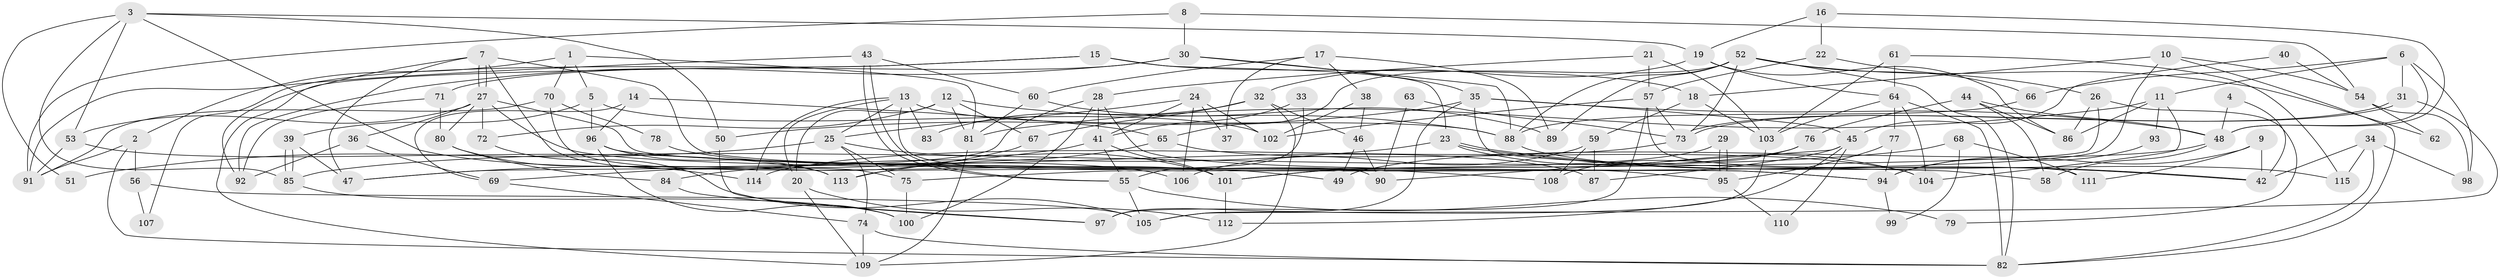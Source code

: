 // coarse degree distribution, {6: 0.14864864864864866, 5: 0.1891891891891892, 7: 0.0945945945945946, 2: 0.12162162162162163, 8: 0.06756756756756757, 3: 0.13513513513513514, 4: 0.20270270270270271, 10: 0.02702702702702703, 1: 0.013513513513513514}
// Generated by graph-tools (version 1.1) at 2025/42/03/06/25 10:42:00]
// undirected, 115 vertices, 230 edges
graph export_dot {
graph [start="1"]
  node [color=gray90,style=filled];
  1;
  2;
  3;
  4;
  5;
  6;
  7;
  8;
  9;
  10;
  11;
  12;
  13;
  14;
  15;
  16;
  17;
  18;
  19;
  20;
  21;
  22;
  23;
  24;
  25;
  26;
  27;
  28;
  29;
  30;
  31;
  32;
  33;
  34;
  35;
  36;
  37;
  38;
  39;
  40;
  41;
  42;
  43;
  44;
  45;
  46;
  47;
  48;
  49;
  50;
  51;
  52;
  53;
  54;
  55;
  56;
  57;
  58;
  59;
  60;
  61;
  62;
  63;
  64;
  65;
  66;
  67;
  68;
  69;
  70;
  71;
  72;
  73;
  74;
  75;
  76;
  77;
  78;
  79;
  80;
  81;
  82;
  83;
  84;
  85;
  86;
  87;
  88;
  89;
  90;
  91;
  92;
  93;
  94;
  95;
  96;
  97;
  98;
  99;
  100;
  101;
  102;
  103;
  104;
  105;
  106;
  107;
  108;
  109;
  110;
  111;
  112;
  113;
  114;
  115;
  1 -- 81;
  1 -- 5;
  1 -- 2;
  1 -- 70;
  2 -- 82;
  2 -- 56;
  2 -- 91;
  3 -- 85;
  3 -- 53;
  3 -- 19;
  3 -- 50;
  3 -- 51;
  3 -- 106;
  4 -- 42;
  4 -- 48;
  5 -- 102;
  5 -- 39;
  5 -- 96;
  6 -- 66;
  6 -- 48;
  6 -- 11;
  6 -- 31;
  6 -- 98;
  7 -- 27;
  7 -- 27;
  7 -- 75;
  7 -- 47;
  7 -- 92;
  7 -- 94;
  8 -- 30;
  8 -- 91;
  8 -- 54;
  9 -- 42;
  9 -- 94;
  9 -- 111;
  10 -- 82;
  10 -- 18;
  10 -- 54;
  10 -- 75;
  11 -- 104;
  11 -- 81;
  11 -- 86;
  11 -- 93;
  12 -- 81;
  12 -- 20;
  12 -- 67;
  12 -- 72;
  12 -- 88;
  13 -- 88;
  13 -- 90;
  13 -- 20;
  13 -- 25;
  13 -- 83;
  13 -- 114;
  14 -- 69;
  14 -- 65;
  14 -- 96;
  15 -- 109;
  15 -- 23;
  15 -- 18;
  15 -- 107;
  16 -- 19;
  16 -- 48;
  16 -- 22;
  17 -- 38;
  17 -- 60;
  17 -- 37;
  17 -- 89;
  18 -- 103;
  18 -- 59;
  19 -- 64;
  19 -- 32;
  19 -- 86;
  20 -- 109;
  20 -- 112;
  21 -- 103;
  21 -- 28;
  21 -- 57;
  22 -- 57;
  22 -- 26;
  23 -- 42;
  23 -- 42;
  23 -- 104;
  23 -- 84;
  24 -- 41;
  24 -- 25;
  24 -- 37;
  24 -- 102;
  24 -- 106;
  25 -- 75;
  25 -- 51;
  25 -- 74;
  25 -- 101;
  26 -- 86;
  26 -- 79;
  26 -- 113;
  27 -- 53;
  27 -- 36;
  27 -- 49;
  27 -- 72;
  27 -- 80;
  27 -- 94;
  28 -- 47;
  28 -- 95;
  28 -- 41;
  28 -- 100;
  29 -- 101;
  29 -- 95;
  29 -- 95;
  30 -- 35;
  30 -- 92;
  30 -- 71;
  30 -- 88;
  31 -- 73;
  31 -- 73;
  31 -- 105;
  32 -- 109;
  32 -- 46;
  32 -- 67;
  32 -- 83;
  33 -- 41;
  33 -- 55;
  34 -- 82;
  34 -- 98;
  34 -- 42;
  34 -- 115;
  35 -- 58;
  35 -- 97;
  35 -- 45;
  35 -- 48;
  35 -- 50;
  36 -- 92;
  36 -- 69;
  38 -- 46;
  38 -- 102;
  39 -- 47;
  39 -- 85;
  39 -- 85;
  40 -- 54;
  40 -- 45;
  41 -- 55;
  41 -- 47;
  41 -- 101;
  43 -- 55;
  43 -- 55;
  43 -- 91;
  43 -- 60;
  44 -- 76;
  44 -- 86;
  44 -- 48;
  44 -- 58;
  45 -- 112;
  45 -- 87;
  45 -- 90;
  45 -- 110;
  46 -- 49;
  46 -- 90;
  48 -- 49;
  48 -- 58;
  50 -- 97;
  52 -- 88;
  52 -- 73;
  52 -- 62;
  52 -- 65;
  52 -- 66;
  52 -- 82;
  52 -- 89;
  53 -- 91;
  53 -- 113;
  54 -- 62;
  54 -- 98;
  55 -- 105;
  55 -- 79;
  56 -- 105;
  56 -- 107;
  57 -- 73;
  57 -- 97;
  57 -- 102;
  57 -- 111;
  59 -- 106;
  59 -- 87;
  59 -- 108;
  60 -- 89;
  60 -- 81;
  61 -- 64;
  61 -- 115;
  61 -- 103;
  63 -- 90;
  63 -- 73;
  64 -- 103;
  64 -- 82;
  64 -- 77;
  64 -- 104;
  65 -- 113;
  65 -- 104;
  66 -- 88;
  67 -- 69;
  68 -- 111;
  68 -- 85;
  68 -- 99;
  69 -- 74;
  70 -- 101;
  70 -- 78;
  70 -- 91;
  71 -- 80;
  71 -- 92;
  72 -- 105;
  73 -- 114;
  74 -- 82;
  74 -- 109;
  75 -- 100;
  76 -- 108;
  76 -- 101;
  77 -- 94;
  77 -- 95;
  78 -- 87;
  80 -- 84;
  80 -- 114;
  81 -- 109;
  84 -- 97;
  85 -- 100;
  88 -- 115;
  93 -- 94;
  94 -- 99;
  95 -- 110;
  96 -- 100;
  96 -- 108;
  96 -- 113;
  101 -- 112;
  103 -- 105;
}
